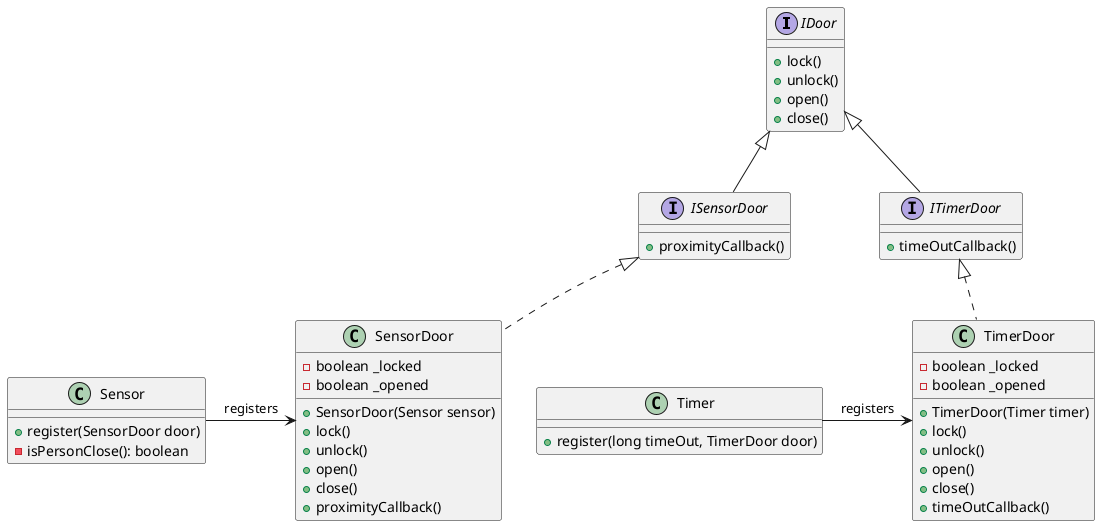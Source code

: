 @startuml
interface IDoor {
    +lock()
    +unlock()
    +open()
    +close()
}

interface ISensorDoor extends IDoor {
    +proximityCallback()
}

interface ITimerDoor extends IDoor {
    +timeOutCallback()
}

class Sensor {
    +register(SensorDoor door)
    -isPersonClose(): boolean
}

class Timer {
    +register(long timeOut, TimerDoor door)
}

class SensorDoor implements ISensorDoor {
    -boolean _locked
    -boolean _opened
    +SensorDoor(Sensor sensor)
    +lock()
    +unlock()
    +open()
    +close()
    +proximityCallback()
}

class TimerDoor implements ITimerDoor {
    -boolean _locked
    -boolean _opened
    +TimerDoor(Timer timer)
    +lock()
    +unlock()
    +open()
    +close()
    +timeOutCallback()
}

Sensor -> SensorDoor : registers
Timer -> TimerDoor : registers


@enduml
